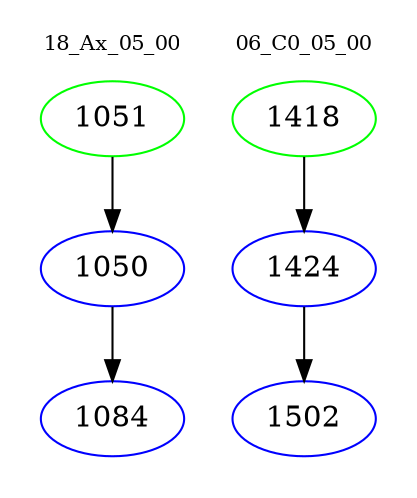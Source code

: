 digraph{
subgraph cluster_0 {
color = white
label = "18_Ax_05_00";
fontsize=10;
T0_1051 [label="1051", color="green"]
T0_1051 -> T0_1050 [color="black"]
T0_1050 [label="1050", color="blue"]
T0_1050 -> T0_1084 [color="black"]
T0_1084 [label="1084", color="blue"]
}
subgraph cluster_1 {
color = white
label = "06_C0_05_00";
fontsize=10;
T1_1418 [label="1418", color="green"]
T1_1418 -> T1_1424 [color="black"]
T1_1424 [label="1424", color="blue"]
T1_1424 -> T1_1502 [color="black"]
T1_1502 [label="1502", color="blue"]
}
}
